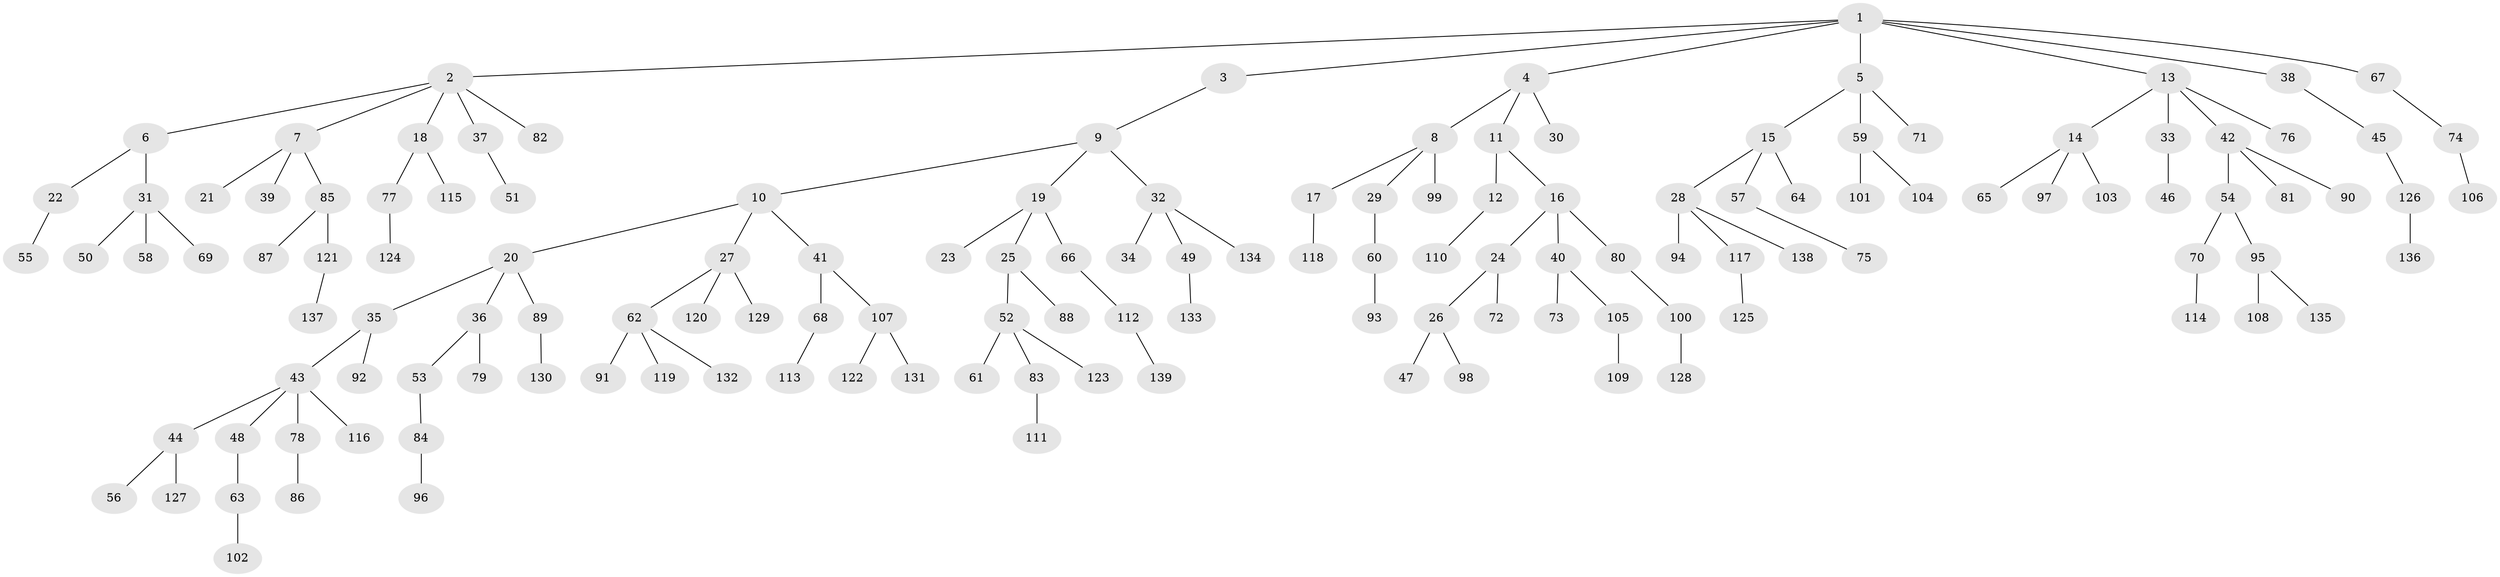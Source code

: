 // coarse degree distribution, {14: 0.024390243902439025, 6: 0.07317073170731707, 3: 0.07317073170731707, 1: 0.7560975609756098, 4: 0.024390243902439025, 2: 0.04878048780487805}
// Generated by graph-tools (version 1.1) at 2025/19/03/04/25 18:19:12]
// undirected, 139 vertices, 138 edges
graph export_dot {
graph [start="1"]
  node [color=gray90,style=filled];
  1;
  2;
  3;
  4;
  5;
  6;
  7;
  8;
  9;
  10;
  11;
  12;
  13;
  14;
  15;
  16;
  17;
  18;
  19;
  20;
  21;
  22;
  23;
  24;
  25;
  26;
  27;
  28;
  29;
  30;
  31;
  32;
  33;
  34;
  35;
  36;
  37;
  38;
  39;
  40;
  41;
  42;
  43;
  44;
  45;
  46;
  47;
  48;
  49;
  50;
  51;
  52;
  53;
  54;
  55;
  56;
  57;
  58;
  59;
  60;
  61;
  62;
  63;
  64;
  65;
  66;
  67;
  68;
  69;
  70;
  71;
  72;
  73;
  74;
  75;
  76;
  77;
  78;
  79;
  80;
  81;
  82;
  83;
  84;
  85;
  86;
  87;
  88;
  89;
  90;
  91;
  92;
  93;
  94;
  95;
  96;
  97;
  98;
  99;
  100;
  101;
  102;
  103;
  104;
  105;
  106;
  107;
  108;
  109;
  110;
  111;
  112;
  113;
  114;
  115;
  116;
  117;
  118;
  119;
  120;
  121;
  122;
  123;
  124;
  125;
  126;
  127;
  128;
  129;
  130;
  131;
  132;
  133;
  134;
  135;
  136;
  137;
  138;
  139;
  1 -- 2;
  1 -- 3;
  1 -- 4;
  1 -- 5;
  1 -- 13;
  1 -- 38;
  1 -- 67;
  2 -- 6;
  2 -- 7;
  2 -- 18;
  2 -- 37;
  2 -- 82;
  3 -- 9;
  4 -- 8;
  4 -- 11;
  4 -- 30;
  5 -- 15;
  5 -- 59;
  5 -- 71;
  6 -- 22;
  6 -- 31;
  7 -- 21;
  7 -- 39;
  7 -- 85;
  8 -- 17;
  8 -- 29;
  8 -- 99;
  9 -- 10;
  9 -- 19;
  9 -- 32;
  10 -- 20;
  10 -- 27;
  10 -- 41;
  11 -- 12;
  11 -- 16;
  12 -- 110;
  13 -- 14;
  13 -- 33;
  13 -- 42;
  13 -- 76;
  14 -- 65;
  14 -- 97;
  14 -- 103;
  15 -- 28;
  15 -- 57;
  15 -- 64;
  16 -- 24;
  16 -- 40;
  16 -- 80;
  17 -- 118;
  18 -- 77;
  18 -- 115;
  19 -- 23;
  19 -- 25;
  19 -- 66;
  20 -- 35;
  20 -- 36;
  20 -- 89;
  22 -- 55;
  24 -- 26;
  24 -- 72;
  25 -- 52;
  25 -- 88;
  26 -- 47;
  26 -- 98;
  27 -- 62;
  27 -- 120;
  27 -- 129;
  28 -- 94;
  28 -- 117;
  28 -- 138;
  29 -- 60;
  31 -- 50;
  31 -- 58;
  31 -- 69;
  32 -- 34;
  32 -- 49;
  32 -- 134;
  33 -- 46;
  35 -- 43;
  35 -- 92;
  36 -- 53;
  36 -- 79;
  37 -- 51;
  38 -- 45;
  40 -- 73;
  40 -- 105;
  41 -- 68;
  41 -- 107;
  42 -- 54;
  42 -- 81;
  42 -- 90;
  43 -- 44;
  43 -- 48;
  43 -- 78;
  43 -- 116;
  44 -- 56;
  44 -- 127;
  45 -- 126;
  48 -- 63;
  49 -- 133;
  52 -- 61;
  52 -- 83;
  52 -- 123;
  53 -- 84;
  54 -- 70;
  54 -- 95;
  57 -- 75;
  59 -- 101;
  59 -- 104;
  60 -- 93;
  62 -- 91;
  62 -- 119;
  62 -- 132;
  63 -- 102;
  66 -- 112;
  67 -- 74;
  68 -- 113;
  70 -- 114;
  74 -- 106;
  77 -- 124;
  78 -- 86;
  80 -- 100;
  83 -- 111;
  84 -- 96;
  85 -- 87;
  85 -- 121;
  89 -- 130;
  95 -- 108;
  95 -- 135;
  100 -- 128;
  105 -- 109;
  107 -- 122;
  107 -- 131;
  112 -- 139;
  117 -- 125;
  121 -- 137;
  126 -- 136;
}
